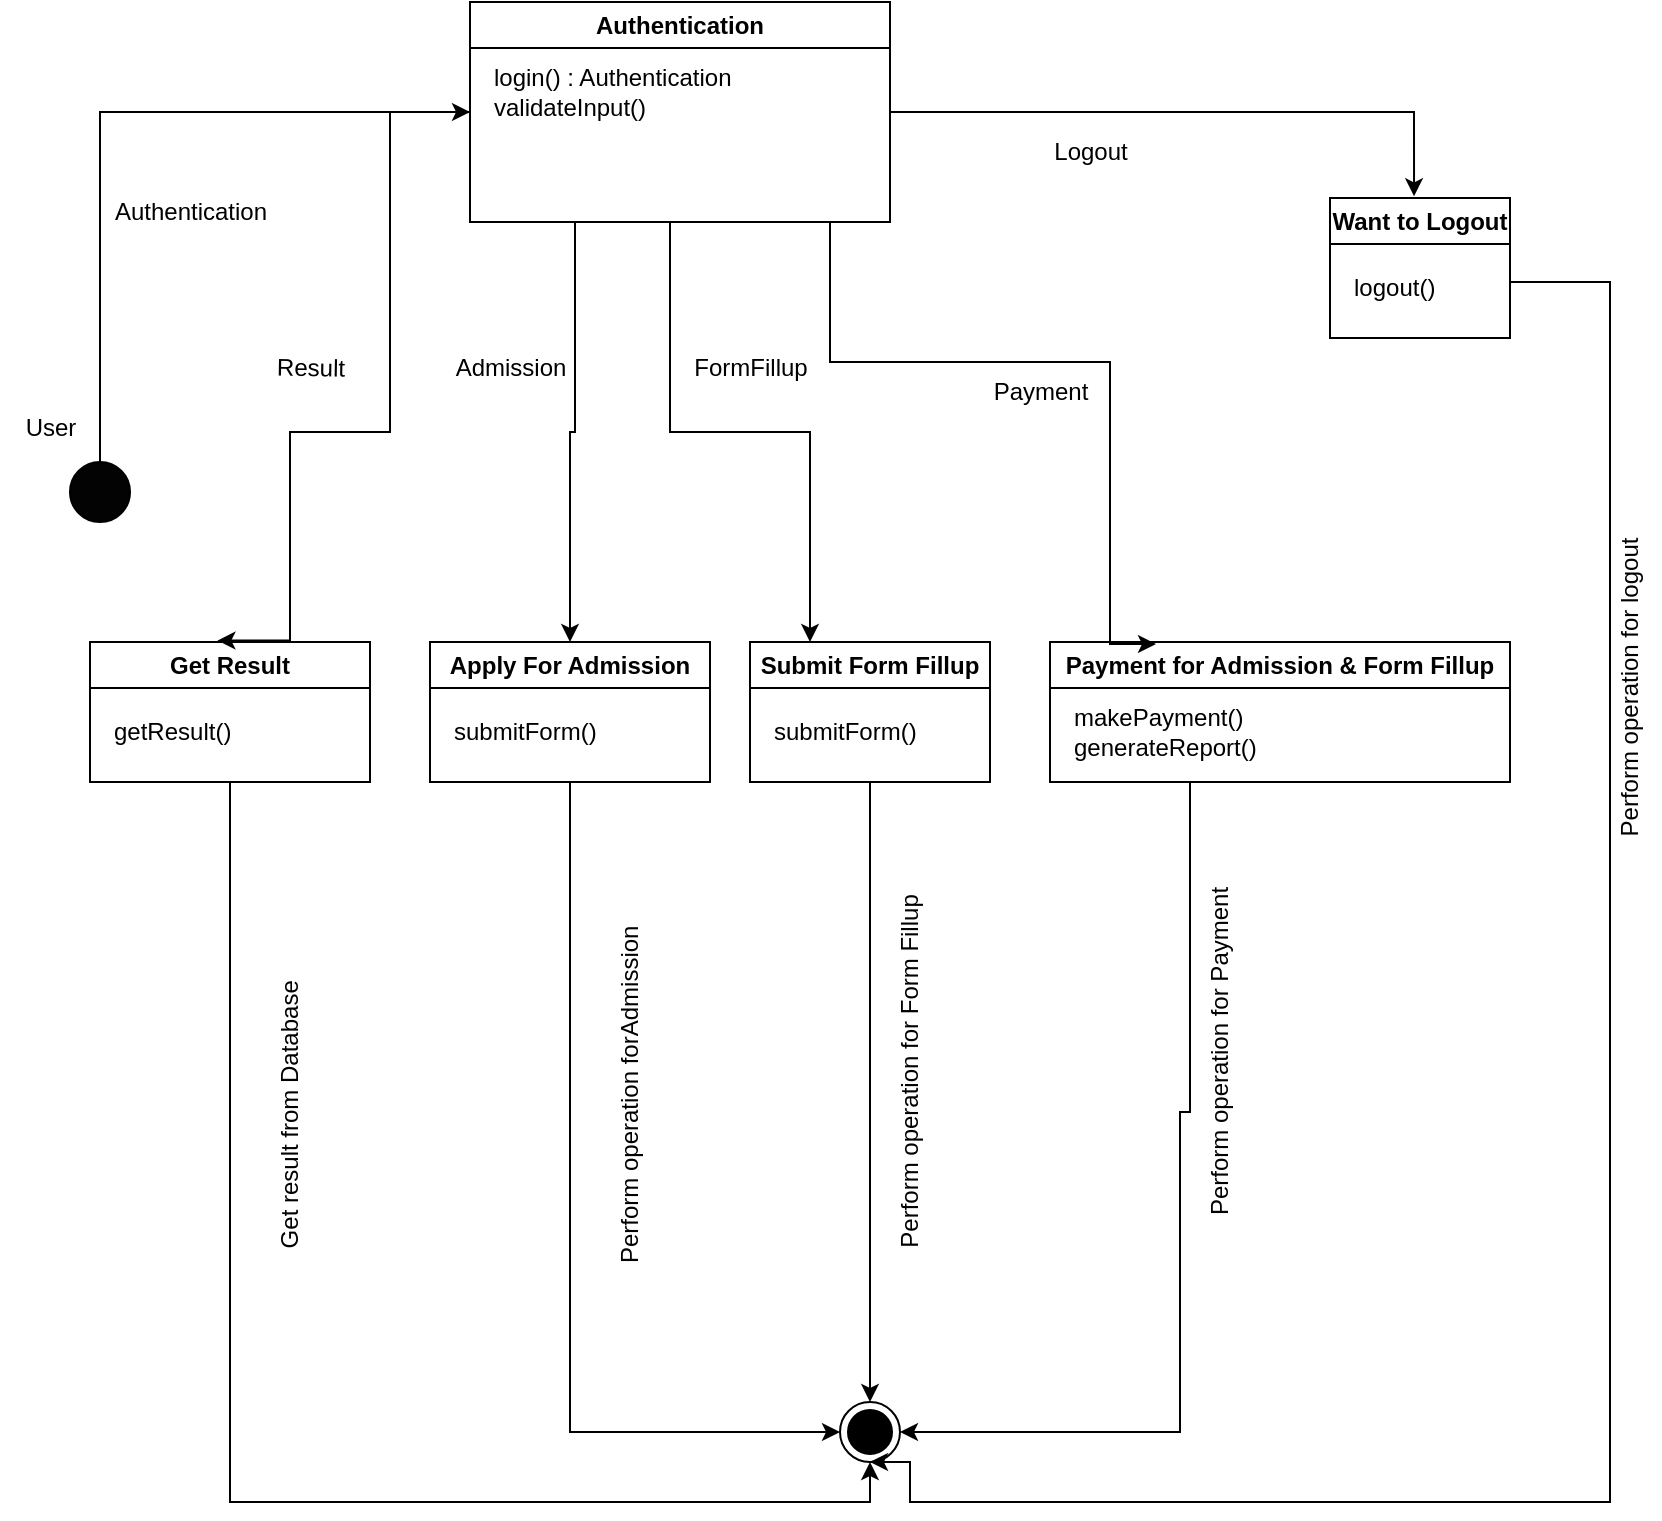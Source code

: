 <mxfile version="24.3.1" type="github" pages="3">
  <diagram name="Page-1" id="WfZBopaKg1FE4oJ8qaOc">
    <mxGraphModel dx="1972" dy="684" grid="1" gridSize="10" guides="1" tooltips="1" connect="1" arrows="1" fold="1" page="1" pageScale="1" pageWidth="850" pageHeight="1100" math="0" shadow="0">
      <root>
        <mxCell id="0" />
        <mxCell id="1" parent="0" />
        <mxCell id="ryvx49HEANuKhNEo4fZP-22" style="edgeStyle=orthogonalEdgeStyle;rounded=0;orthogonalLoop=1;jettySize=auto;html=1;exitX=0.25;exitY=1;exitDx=0;exitDy=0;" edge="1" parent="1" source="ryvx49HEANuKhNEo4fZP-1" target="ryvx49HEANuKhNEo4fZP-14">
          <mxGeometry relative="1" as="geometry" />
        </mxCell>
        <mxCell id="ryvx49HEANuKhNEo4fZP-25" style="edgeStyle=orthogonalEdgeStyle;rounded=0;orthogonalLoop=1;jettySize=auto;html=1;exitX=0.5;exitY=1;exitDx=0;exitDy=0;entryX=0.25;entryY=0;entryDx=0;entryDy=0;" edge="1" parent="1" source="ryvx49HEANuKhNEo4fZP-1" target="ryvx49HEANuKhNEo4fZP-17">
          <mxGeometry relative="1" as="geometry">
            <Array as="points">
              <mxPoint x="330" y="160" />
              <mxPoint x="330" y="265" />
              <mxPoint x="400" y="265" />
            </Array>
          </mxGeometry>
        </mxCell>
        <mxCell id="ryvx49HEANuKhNEo4fZP-1" value="Authentication" style="swimlane;whiteSpace=wrap;html=1;" vertex="1" parent="1">
          <mxGeometry x="230" y="50" width="210" height="110" as="geometry" />
        </mxCell>
        <mxCell id="ryvx49HEANuKhNEo4fZP-4" value="login() : Authentication&lt;div&gt;validateInput()&lt;/div&gt;" style="text;html=1;align=left;verticalAlign=middle;resizable=0;points=[];autosize=1;strokeColor=none;fillColor=none;" vertex="1" parent="ryvx49HEANuKhNEo4fZP-1">
          <mxGeometry x="10" y="25" width="140" height="40" as="geometry" />
        </mxCell>
        <mxCell id="ryvx49HEANuKhNEo4fZP-2" value="" style="ellipse;html=1;shape=endState;fillColor=#000000;strokeColor=#000000;" vertex="1" parent="1">
          <mxGeometry x="415" y="750" width="30" height="30" as="geometry" />
        </mxCell>
        <mxCell id="ryvx49HEANuKhNEo4fZP-8" style="edgeStyle=orthogonalEdgeStyle;rounded=0;orthogonalLoop=1;jettySize=auto;html=1;exitX=0.5;exitY=0;exitDx=0;exitDy=0;entryX=0;entryY=0.5;entryDx=0;entryDy=0;" edge="1" parent="1" source="ryvx49HEANuKhNEo4fZP-3" target="ryvx49HEANuKhNEo4fZP-1">
          <mxGeometry relative="1" as="geometry" />
        </mxCell>
        <mxCell id="ryvx49HEANuKhNEo4fZP-3" value="" style="ellipse;whiteSpace=wrap;html=1;aspect=fixed;fillColor=#030303;" vertex="1" parent="1">
          <mxGeometry x="30" y="280" width="30" height="30" as="geometry" />
        </mxCell>
        <mxCell id="ryvx49HEANuKhNEo4fZP-42" style="edgeStyle=orthogonalEdgeStyle;rounded=0;orthogonalLoop=1;jettySize=auto;html=1;exitX=0.5;exitY=1;exitDx=0;exitDy=0;entryX=0.5;entryY=1;entryDx=0;entryDy=0;" edge="1" parent="1" source="ryvx49HEANuKhNEo4fZP-9" target="ryvx49HEANuKhNEo4fZP-2">
          <mxGeometry relative="1" as="geometry" />
        </mxCell>
        <mxCell id="ryvx49HEANuKhNEo4fZP-9" value="Get Result" style="swimlane;whiteSpace=wrap;html=1;startSize=23;" vertex="1" parent="1">
          <mxGeometry x="40" y="370" width="140" height="70" as="geometry" />
        </mxCell>
        <mxCell id="ryvx49HEANuKhNEo4fZP-10" value="getResult()" style="text;html=1;align=left;verticalAlign=middle;resizable=0;points=[];autosize=1;strokeColor=none;fillColor=none;" vertex="1" parent="ryvx49HEANuKhNEo4fZP-9">
          <mxGeometry x="10" y="30" width="80" height="30" as="geometry" />
        </mxCell>
        <mxCell id="ryvx49HEANuKhNEo4fZP-12" style="edgeStyle=orthogonalEdgeStyle;rounded=0;orthogonalLoop=1;jettySize=auto;html=1;entryX=0.455;entryY=-0.01;entryDx=0;entryDy=0;entryPerimeter=0;" edge="1" parent="1" source="ryvx49HEANuKhNEo4fZP-1" target="ryvx49HEANuKhNEo4fZP-9">
          <mxGeometry relative="1" as="geometry">
            <Array as="points">
              <mxPoint x="190" y="265" />
              <mxPoint x="140" y="265" />
              <mxPoint x="140" y="369" />
            </Array>
          </mxGeometry>
        </mxCell>
        <mxCell id="ryvx49HEANuKhNEo4fZP-13" value="Result" style="text;html=1;align=center;verticalAlign=middle;resizable=0;points=[];autosize=1;strokeColor=none;fillColor=none;rotation=1;" vertex="1" parent="1">
          <mxGeometry x="120" y="218" width="60" height="30" as="geometry" />
        </mxCell>
        <mxCell id="ryvx49HEANuKhNEo4fZP-41" style="edgeStyle=orthogonalEdgeStyle;rounded=0;orthogonalLoop=1;jettySize=auto;html=1;exitX=0.5;exitY=1;exitDx=0;exitDy=0;entryX=0;entryY=0.5;entryDx=0;entryDy=0;" edge="1" parent="1" source="ryvx49HEANuKhNEo4fZP-14" target="ryvx49HEANuKhNEo4fZP-2">
          <mxGeometry relative="1" as="geometry" />
        </mxCell>
        <mxCell id="ryvx49HEANuKhNEo4fZP-14" value="Apply For Admission" style="swimlane;whiteSpace=wrap;html=1;startSize=23;" vertex="1" parent="1">
          <mxGeometry x="210" y="370" width="140" height="70" as="geometry" />
        </mxCell>
        <mxCell id="ryvx49HEANuKhNEo4fZP-15" value="submitForm()" style="text;html=1;align=left;verticalAlign=middle;resizable=0;points=[];autosize=1;strokeColor=none;fillColor=none;" vertex="1" parent="ryvx49HEANuKhNEo4fZP-14">
          <mxGeometry x="10" y="30" width="90" height="30" as="geometry" />
        </mxCell>
        <mxCell id="ryvx49HEANuKhNEo4fZP-40" style="edgeStyle=orthogonalEdgeStyle;rounded=0;orthogonalLoop=1;jettySize=auto;html=1;exitX=0.5;exitY=1;exitDx=0;exitDy=0;entryX=0.5;entryY=0;entryDx=0;entryDy=0;" edge="1" parent="1" source="ryvx49HEANuKhNEo4fZP-17" target="ryvx49HEANuKhNEo4fZP-2">
          <mxGeometry relative="1" as="geometry">
            <Array as="points">
              <mxPoint x="430" y="540" />
              <mxPoint x="430" y="540" />
            </Array>
          </mxGeometry>
        </mxCell>
        <mxCell id="ryvx49HEANuKhNEo4fZP-17" value="Submit Form Fillup" style="swimlane;whiteSpace=wrap;html=1;startSize=23;" vertex="1" parent="1">
          <mxGeometry x="370" y="370" width="120" height="70" as="geometry" />
        </mxCell>
        <mxCell id="ryvx49HEANuKhNEo4fZP-18" value="submitForm()" style="text;html=1;align=left;verticalAlign=middle;resizable=0;points=[];autosize=1;strokeColor=none;fillColor=none;" vertex="1" parent="ryvx49HEANuKhNEo4fZP-17">
          <mxGeometry x="10" y="30" width="90" height="30" as="geometry" />
        </mxCell>
        <mxCell id="ryvx49HEANuKhNEo4fZP-20" value="Payment for Admission &amp;amp; Form Fillup" style="swimlane;whiteSpace=wrap;html=1;startSize=23;" vertex="1" parent="1">
          <mxGeometry x="520" y="370" width="230" height="70" as="geometry" />
        </mxCell>
        <mxCell id="ryvx49HEANuKhNEo4fZP-21" value="makePayment()&lt;div&gt;generateReport()&lt;/div&gt;" style="text;html=1;align=left;verticalAlign=middle;resizable=0;points=[];autosize=1;strokeColor=none;fillColor=none;" vertex="1" parent="ryvx49HEANuKhNEo4fZP-20">
          <mxGeometry x="10" y="25" width="110" height="40" as="geometry" />
        </mxCell>
        <mxCell id="ryvx49HEANuKhNEo4fZP-23" value="Admission" style="text;html=1;align=center;verticalAlign=middle;resizable=0;points=[];autosize=1;strokeColor=none;fillColor=none;" vertex="1" parent="1">
          <mxGeometry x="210" y="218" width="80" height="30" as="geometry" />
        </mxCell>
        <mxCell id="ryvx49HEANuKhNEo4fZP-26" value="FormFillup" style="text;html=1;align=center;verticalAlign=middle;resizable=0;points=[];autosize=1;strokeColor=none;fillColor=none;" vertex="1" parent="1">
          <mxGeometry x="330" y="218" width="80" height="30" as="geometry" />
        </mxCell>
        <mxCell id="ryvx49HEANuKhNEo4fZP-27" style="edgeStyle=orthogonalEdgeStyle;rounded=0;orthogonalLoop=1;jettySize=auto;html=1;" edge="1" parent="1">
          <mxGeometry relative="1" as="geometry">
            <mxPoint x="410" y="160" as="sourcePoint" />
            <mxPoint x="573" y="371" as="targetPoint" />
            <Array as="points">
              <mxPoint x="410" y="170" />
              <mxPoint x="410" y="230" />
              <mxPoint x="550" y="230" />
              <mxPoint x="550" y="371" />
            </Array>
          </mxGeometry>
        </mxCell>
        <mxCell id="ryvx49HEANuKhNEo4fZP-29" value="Payment" style="text;html=1;align=center;verticalAlign=middle;resizable=0;points=[];autosize=1;strokeColor=none;fillColor=none;" vertex="1" parent="1">
          <mxGeometry x="480" y="230" width="70" height="30" as="geometry" />
        </mxCell>
        <mxCell id="ryvx49HEANuKhNEo4fZP-38" style="edgeStyle=orthogonalEdgeStyle;rounded=0;orthogonalLoop=1;jettySize=auto;html=1;exitX=1;exitY=0.5;exitDx=0;exitDy=0;entryX=0.5;entryY=1;entryDx=0;entryDy=0;" edge="1" parent="1" source="ryvx49HEANuKhNEo4fZP-34" target="ryvx49HEANuKhNEo4fZP-2">
          <mxGeometry relative="1" as="geometry">
            <Array as="points">
              <mxPoint x="750" y="190" />
              <mxPoint x="800" y="190" />
              <mxPoint x="800" y="800" />
              <mxPoint x="450" y="800" />
              <mxPoint x="450" y="780" />
            </Array>
          </mxGeometry>
        </mxCell>
        <mxCell id="ryvx49HEANuKhNEo4fZP-34" value="Want to Logout" style="swimlane;whiteSpace=wrap;html=1;startSize=23;" vertex="1" parent="1">
          <mxGeometry x="660" y="148" width="90" height="70" as="geometry" />
        </mxCell>
        <mxCell id="ryvx49HEANuKhNEo4fZP-35" value="&lt;div&gt;logout()&lt;/div&gt;" style="text;html=1;align=left;verticalAlign=middle;resizable=0;points=[];autosize=1;strokeColor=none;fillColor=none;" vertex="1" parent="ryvx49HEANuKhNEo4fZP-34">
          <mxGeometry x="10" y="30" width="60" height="30" as="geometry" />
        </mxCell>
        <mxCell id="ryvx49HEANuKhNEo4fZP-37" style="edgeStyle=orthogonalEdgeStyle;rounded=0;orthogonalLoop=1;jettySize=auto;html=1;exitX=1;exitY=0.5;exitDx=0;exitDy=0;entryX=0.467;entryY=-0.012;entryDx=0;entryDy=0;entryPerimeter=0;" edge="1" parent="1" source="ryvx49HEANuKhNEo4fZP-1" target="ryvx49HEANuKhNEo4fZP-34">
          <mxGeometry relative="1" as="geometry" />
        </mxCell>
        <mxCell id="ryvx49HEANuKhNEo4fZP-39" style="edgeStyle=orthogonalEdgeStyle;rounded=0;orthogonalLoop=1;jettySize=auto;html=1;entryX=1;entryY=0.5;entryDx=0;entryDy=0;" edge="1" parent="1" target="ryvx49HEANuKhNEo4fZP-2">
          <mxGeometry relative="1" as="geometry">
            <mxPoint x="590" y="440" as="sourcePoint" />
            <Array as="points">
              <mxPoint x="585" y="605" />
            </Array>
          </mxGeometry>
        </mxCell>
        <mxCell id="ryvx49HEANuKhNEo4fZP-43" value="Authentication" style="text;html=1;align=center;verticalAlign=middle;resizable=0;points=[];autosize=1;strokeColor=none;fillColor=none;" vertex="1" parent="1">
          <mxGeometry x="40" y="140" width="100" height="30" as="geometry" />
        </mxCell>
        <mxCell id="ryvx49HEANuKhNEo4fZP-44" value="Logout" style="text;html=1;align=center;verticalAlign=middle;resizable=0;points=[];autosize=1;strokeColor=none;fillColor=none;" vertex="1" parent="1">
          <mxGeometry x="510" y="110" width="60" height="30" as="geometry" />
        </mxCell>
        <mxCell id="ryvx49HEANuKhNEo4fZP-45" value="Perform operation for logout" style="text;html=1;align=center;verticalAlign=middle;resizable=0;points=[];autosize=1;strokeColor=none;fillColor=none;rotation=-90;" vertex="1" parent="1">
          <mxGeometry x="725" y="378" width="170" height="30" as="geometry" />
        </mxCell>
        <mxCell id="ryvx49HEANuKhNEo4fZP-46" value="Perform operation for Payment" style="text;html=1;align=center;verticalAlign=middle;resizable=0;points=[];autosize=1;strokeColor=none;fillColor=none;rotation=-90;" vertex="1" parent="1">
          <mxGeometry x="510" y="560" width="190" height="30" as="geometry" />
        </mxCell>
        <mxCell id="ryvx49HEANuKhNEo4fZP-47" value="Perform operation for Form Fillup" style="text;html=1;align=center;verticalAlign=middle;resizable=0;points=[];autosize=1;strokeColor=none;fillColor=none;rotation=-90;" vertex="1" parent="1">
          <mxGeometry x="350" y="570" width="200" height="30" as="geometry" />
        </mxCell>
        <mxCell id="ryvx49HEANuKhNEo4fZP-49" value="Perform operation forAdmission&amp;nbsp;" style="text;html=1;align=center;verticalAlign=middle;resizable=0;points=[];autosize=1;strokeColor=none;fillColor=none;rotation=-90;" vertex="1" parent="1">
          <mxGeometry x="210" y="580" width="200" height="30" as="geometry" />
        </mxCell>
        <mxCell id="ryvx49HEANuKhNEo4fZP-50" value="Get result from Database&amp;nbsp;" style="text;html=1;align=center;verticalAlign=middle;resizable=0;points=[];autosize=1;strokeColor=none;fillColor=none;rotation=-90;" vertex="1" parent="1">
          <mxGeometry x="60" y="590" width="160" height="30" as="geometry" />
        </mxCell>
        <mxCell id="ryvx49HEANuKhNEo4fZP-51" value="User" style="text;html=1;align=center;verticalAlign=middle;resizable=0;points=[];autosize=1;strokeColor=none;fillColor=none;" vertex="1" parent="1">
          <mxGeometry x="-5" y="248" width="50" height="30" as="geometry" />
        </mxCell>
      </root>
    </mxGraphModel>
  </diagram>
  <diagram id="GC0qX1uwbs_lvhYs1h-X" name="Page-2">
    <mxGraphModel dx="1804" dy="-519" grid="1" gridSize="10" guides="1" tooltips="1" connect="1" arrows="1" fold="1" page="1" pageScale="1" pageWidth="850" pageHeight="1100" math="0" shadow="0">
      <root>
        <mxCell id="0" />
        <mxCell id="1" parent="0" />
        <mxCell id="67Ncf5qqR8kj8VulY53q-1" value="" style="ellipse;html=1;shape=endState;fillColor=#000000;strokeColor=#000000;" vertex="1" parent="1">
          <mxGeometry x="750" y="1560" width="30" height="30" as="geometry" />
        </mxCell>
        <mxCell id="67Ncf5qqR8kj8VulY53q-2" style="rounded=0;orthogonalLoop=1;jettySize=auto;html=1;exitX=1;exitY=0;exitDx=0;exitDy=0;entryX=0;entryY=0.5;entryDx=0;entryDy=0;" edge="1" parent="1" source="67Ncf5qqR8kj8VulY53q-5" target="67Ncf5qqR8kj8VulY53q-7">
          <mxGeometry relative="1" as="geometry" />
        </mxCell>
        <mxCell id="67Ncf5qqR8kj8VulY53q-3" style="rounded=0;orthogonalLoop=1;jettySize=auto;html=1;exitX=1;exitY=0.5;exitDx=0;exitDy=0;entryX=0;entryY=0.5;entryDx=0;entryDy=0;" edge="1" parent="1" source="67Ncf5qqR8kj8VulY53q-5" target="67Ncf5qqR8kj8VulY53q-10">
          <mxGeometry relative="1" as="geometry" />
        </mxCell>
        <mxCell id="67Ncf5qqR8kj8VulY53q-4" style="rounded=0;orthogonalLoop=1;jettySize=auto;html=1;exitX=1;exitY=1;exitDx=0;exitDy=0;entryX=0;entryY=0.75;entryDx=0;entryDy=0;" edge="1" parent="1" source="67Ncf5qqR8kj8VulY53q-5" target="67Ncf5qqR8kj8VulY53q-13">
          <mxGeometry relative="1" as="geometry" />
        </mxCell>
        <mxCell id="67Ncf5qqR8kj8VulY53q-5" value="" style="ellipse;whiteSpace=wrap;html=1;aspect=fixed;fillColor=#030303;" vertex="1" parent="1">
          <mxGeometry x="-50" y="1490" width="30" height="30" as="geometry" />
        </mxCell>
        <mxCell id="67Ncf5qqR8kj8VulY53q-6" style="edgeStyle=orthogonalEdgeStyle;rounded=0;orthogonalLoop=1;jettySize=auto;html=1;exitX=1;exitY=0.5;exitDx=0;exitDy=0;entryX=0;entryY=0.5;entryDx=0;entryDy=0;" edge="1" parent="1" source="67Ncf5qqR8kj8VulY53q-7" target="67Ncf5qqR8kj8VulY53q-1">
          <mxGeometry relative="1" as="geometry" />
        </mxCell>
        <mxCell id="67Ncf5qqR8kj8VulY53q-7" value="Save Admission To Database" style="swimlane;whiteSpace=wrap;html=1;startSize=30;" vertex="1" parent="1">
          <mxGeometry x="140" y="1400" width="160" height="100" as="geometry" />
        </mxCell>
        <mxCell id="67Ncf5qqR8kj8VulY53q-8" value="&lt;div style=&quot;&quot;&gt;&lt;span style=&quot;background-color: initial;&quot;&gt;create()&lt;/span&gt;&lt;/div&gt;&lt;div&gt;&lt;span style=&quot;background-color: initial;&quot;&gt;validateInput()&lt;/span&gt;&lt;/div&gt;&lt;div&gt;&lt;br&gt;&lt;/div&gt;" style="text;html=1;align=left;verticalAlign=middle;resizable=0;points=[];autosize=1;strokeColor=none;fillColor=none;" vertex="1" parent="67Ncf5qqR8kj8VulY53q-7">
          <mxGeometry x="10" y="40" width="100" height="60" as="geometry" />
        </mxCell>
        <mxCell id="67Ncf5qqR8kj8VulY53q-9" style="edgeStyle=orthogonalEdgeStyle;rounded=0;orthogonalLoop=1;jettySize=auto;html=1;exitX=1;exitY=0.5;exitDx=0;exitDy=0;entryX=0;entryY=1;entryDx=0;entryDy=0;" edge="1" parent="1" source="67Ncf5qqR8kj8VulY53q-10" target="67Ncf5qqR8kj8VulY53q-1">
          <mxGeometry relative="1" as="geometry">
            <Array as="points">
              <mxPoint x="300" y="1620" />
              <mxPoint x="754" y="1620" />
            </Array>
          </mxGeometry>
        </mxCell>
        <mxCell id="67Ncf5qqR8kj8VulY53q-10" value="Get Admission From database" style="swimlane;whiteSpace=wrap;html=1;startSize=30;" vertex="1" parent="1">
          <mxGeometry x="140" y="1540" width="160" height="100" as="geometry" />
        </mxCell>
        <mxCell id="67Ncf5qqR8kj8VulY53q-11" value="&lt;div style=&quot;&quot;&gt;&lt;span style=&quot;background-color: initial;&quot;&gt;findOne()&lt;/span&gt;&lt;/div&gt;&lt;div style=&quot;&quot;&gt;&lt;span style=&quot;background-color: initial;&quot;&gt;findAll()&lt;/span&gt;&lt;/div&gt;" style="text;html=1;align=left;verticalAlign=middle;resizable=0;points=[];autosize=1;strokeColor=none;fillColor=none;" vertex="1" parent="67Ncf5qqR8kj8VulY53q-10">
          <mxGeometry x="10" y="43" width="70" height="40" as="geometry" />
        </mxCell>
        <mxCell id="67Ncf5qqR8kj8VulY53q-12" style="edgeStyle=orthogonalEdgeStyle;rounded=0;orthogonalLoop=1;jettySize=auto;html=1;exitX=1;exitY=0.5;exitDx=0;exitDy=0;entryX=0.5;entryY=1;entryDx=0;entryDy=0;" edge="1" parent="1" source="67Ncf5qqR8kj8VulY53q-13" target="67Ncf5qqR8kj8VulY53q-1">
          <mxGeometry relative="1" as="geometry" />
        </mxCell>
        <mxCell id="67Ncf5qqR8kj8VulY53q-13" value="Update Admission Status" style="swimlane;whiteSpace=wrap;html=1;startSize=30;" vertex="1" parent="1">
          <mxGeometry x="140" y="1690" width="160" height="100" as="geometry" />
        </mxCell>
        <mxCell id="67Ncf5qqR8kj8VulY53q-14" value="&lt;div style=&quot;&quot;&gt;&lt;span style=&quot;background-color: initial;&quot;&gt;update()&lt;/span&gt;&lt;br&gt;&lt;/div&gt;" style="text;html=1;align=left;verticalAlign=middle;resizable=0;points=[];autosize=1;strokeColor=none;fillColor=none;" vertex="1" parent="67Ncf5qqR8kj8VulY53q-13">
          <mxGeometry x="10" y="48" width="70" height="30" as="geometry" />
        </mxCell>
        <mxCell id="67Ncf5qqR8kj8VulY53q-15" value="save to database" style="text;html=1;align=center;verticalAlign=middle;resizable=0;points=[];autosize=1;strokeColor=none;fillColor=none;" vertex="1" parent="1">
          <mxGeometry x="385" y="1418" width="110" height="30" as="geometry" />
        </mxCell>
        <mxCell id="67Ncf5qqR8kj8VulY53q-16" value="get data from database" style="text;html=1;align=center;verticalAlign=middle;resizable=0;points=[];autosize=1;strokeColor=none;fillColor=none;" vertex="1" parent="1">
          <mxGeometry x="345" y="1588" width="150" height="30" as="geometry" />
        </mxCell>
        <mxCell id="67Ncf5qqR8kj8VulY53q-17" value="update data from database" style="text;html=1;align=center;verticalAlign=middle;resizable=0;points=[];autosize=1;strokeColor=none;fillColor=none;" vertex="1" parent="1">
          <mxGeometry x="350" y="1708" width="170" height="30" as="geometry" />
        </mxCell>
      </root>
    </mxGraphModel>
  </diagram>
  <diagram id="KK_DNNgMaUmEjGFYri3v" name="Page-3">
    <mxGraphModel dx="1804" dy="-519" grid="1" gridSize="10" guides="1" tooltips="1" connect="1" arrows="1" fold="1" page="1" pageScale="1" pageWidth="850" pageHeight="1100" math="0" shadow="0">
      <root>
        <mxCell id="0" />
        <mxCell id="1" parent="0" />
        <mxCell id="Fd19-csGAZ5gUdmTmwMc-1" value="" style="ellipse;html=1;shape=endState;fillColor=#000000;strokeColor=#000000;" vertex="1" parent="1">
          <mxGeometry x="730" y="2000" width="30" height="30" as="geometry" />
        </mxCell>
        <mxCell id="Fd19-csGAZ5gUdmTmwMc-2" style="rounded=0;orthogonalLoop=1;jettySize=auto;html=1;exitX=1;exitY=0;exitDx=0;exitDy=0;entryX=0;entryY=0.5;entryDx=0;entryDy=0;" edge="1" parent="1" source="Fd19-csGAZ5gUdmTmwMc-5" target="Fd19-csGAZ5gUdmTmwMc-7">
          <mxGeometry relative="1" as="geometry" />
        </mxCell>
        <mxCell id="Fd19-csGAZ5gUdmTmwMc-3" style="rounded=0;orthogonalLoop=1;jettySize=auto;html=1;exitX=1;exitY=0.5;exitDx=0;exitDy=0;entryX=0;entryY=0.5;entryDx=0;entryDy=0;" edge="1" parent="1" source="Fd19-csGAZ5gUdmTmwMc-5" target="Fd19-csGAZ5gUdmTmwMc-10">
          <mxGeometry relative="1" as="geometry" />
        </mxCell>
        <mxCell id="Fd19-csGAZ5gUdmTmwMc-4" style="rounded=0;orthogonalLoop=1;jettySize=auto;html=1;exitX=1;exitY=1;exitDx=0;exitDy=0;entryX=0;entryY=0.75;entryDx=0;entryDy=0;" edge="1" parent="1" source="Fd19-csGAZ5gUdmTmwMc-5" target="Fd19-csGAZ5gUdmTmwMc-13">
          <mxGeometry relative="1" as="geometry" />
        </mxCell>
        <mxCell id="Fd19-csGAZ5gUdmTmwMc-5" value="" style="ellipse;whiteSpace=wrap;html=1;aspect=fixed;fillColor=#030303;" vertex="1" parent="1">
          <mxGeometry x="-70" y="1930" width="30" height="30" as="geometry" />
        </mxCell>
        <mxCell id="Fd19-csGAZ5gUdmTmwMc-6" style="edgeStyle=orthogonalEdgeStyle;rounded=0;orthogonalLoop=1;jettySize=auto;html=1;exitX=1;exitY=0.5;exitDx=0;exitDy=0;entryX=0;entryY=0.5;entryDx=0;entryDy=0;" edge="1" parent="1" source="Fd19-csGAZ5gUdmTmwMc-7" target="Fd19-csGAZ5gUdmTmwMc-1">
          <mxGeometry relative="1" as="geometry" />
        </mxCell>
        <mxCell id="Fd19-csGAZ5gUdmTmwMc-7" value="Save FormFillUp To Database" style="swimlane;whiteSpace=wrap;html=1;startSize=30;" vertex="1" parent="1">
          <mxGeometry x="120" y="1840" width="160" height="100" as="geometry" />
        </mxCell>
        <mxCell id="Fd19-csGAZ5gUdmTmwMc-8" value="&lt;div style=&quot;&quot;&gt;&lt;span style=&quot;background-color: initial;&quot;&gt;create()&lt;/span&gt;&lt;/div&gt;&lt;div&gt;&lt;span style=&quot;background-color: initial;&quot;&gt;validateInput()&lt;/span&gt;&lt;/div&gt;&lt;div&gt;&lt;br&gt;&lt;/div&gt;" style="text;html=1;align=left;verticalAlign=middle;resizable=0;points=[];autosize=1;strokeColor=none;fillColor=none;" vertex="1" parent="Fd19-csGAZ5gUdmTmwMc-7">
          <mxGeometry x="10" y="40" width="100" height="60" as="geometry" />
        </mxCell>
        <mxCell id="Fd19-csGAZ5gUdmTmwMc-9" style="edgeStyle=orthogonalEdgeStyle;rounded=0;orthogonalLoop=1;jettySize=auto;html=1;exitX=1;exitY=0.5;exitDx=0;exitDy=0;entryX=0;entryY=1;entryDx=0;entryDy=0;" edge="1" parent="1" source="Fd19-csGAZ5gUdmTmwMc-10" target="Fd19-csGAZ5gUdmTmwMc-1">
          <mxGeometry relative="1" as="geometry">
            <Array as="points">
              <mxPoint x="280" y="2060" />
              <mxPoint x="734" y="2060" />
            </Array>
          </mxGeometry>
        </mxCell>
        <mxCell id="Fd19-csGAZ5gUdmTmwMc-10" value="Get FormFillUp From database" style="swimlane;whiteSpace=wrap;html=1;startSize=30;" vertex="1" parent="1">
          <mxGeometry x="120" y="1980" width="160" height="100" as="geometry" />
        </mxCell>
        <mxCell id="Fd19-csGAZ5gUdmTmwMc-11" value="&lt;div style=&quot;&quot;&gt;&lt;span style=&quot;background-color: initial;&quot;&gt;findOne()&lt;/span&gt;&lt;/div&gt;&lt;div style=&quot;&quot;&gt;&lt;span style=&quot;background-color: initial;&quot;&gt;findAll()&lt;/span&gt;&lt;/div&gt;" style="text;html=1;align=left;verticalAlign=middle;resizable=0;points=[];autosize=1;strokeColor=none;fillColor=none;" vertex="1" parent="Fd19-csGAZ5gUdmTmwMc-10">
          <mxGeometry x="10" y="43" width="70" height="40" as="geometry" />
        </mxCell>
        <mxCell id="Fd19-csGAZ5gUdmTmwMc-12" style="edgeStyle=orthogonalEdgeStyle;rounded=0;orthogonalLoop=1;jettySize=auto;html=1;exitX=1;exitY=0.5;exitDx=0;exitDy=0;entryX=0.5;entryY=1;entryDx=0;entryDy=0;" edge="1" parent="1" source="Fd19-csGAZ5gUdmTmwMc-13" target="Fd19-csGAZ5gUdmTmwMc-1">
          <mxGeometry relative="1" as="geometry" />
        </mxCell>
        <mxCell id="Fd19-csGAZ5gUdmTmwMc-13" value="Update FormFillUp Status" style="swimlane;whiteSpace=wrap;html=1;startSize=30;" vertex="1" parent="1">
          <mxGeometry x="120" y="2130" width="160" height="100" as="geometry" />
        </mxCell>
        <mxCell id="Fd19-csGAZ5gUdmTmwMc-14" value="&lt;div style=&quot;&quot;&gt;&lt;span style=&quot;background-color: initial;&quot;&gt;update()&lt;/span&gt;&lt;br&gt;&lt;/div&gt;" style="text;html=1;align=left;verticalAlign=middle;resizable=0;points=[];autosize=1;strokeColor=none;fillColor=none;" vertex="1" parent="Fd19-csGAZ5gUdmTmwMc-13">
          <mxGeometry x="10" y="48" width="70" height="30" as="geometry" />
        </mxCell>
        <mxCell id="Fd19-csGAZ5gUdmTmwMc-15" value="save to database" style="text;html=1;align=center;verticalAlign=middle;resizable=0;points=[];autosize=1;strokeColor=none;fillColor=none;" vertex="1" parent="1">
          <mxGeometry x="365" y="1858" width="110" height="30" as="geometry" />
        </mxCell>
        <mxCell id="Fd19-csGAZ5gUdmTmwMc-16" value="get data from database" style="text;html=1;align=center;verticalAlign=middle;resizable=0;points=[];autosize=1;strokeColor=none;fillColor=none;" vertex="1" parent="1">
          <mxGeometry x="325" y="2028" width="150" height="30" as="geometry" />
        </mxCell>
        <mxCell id="Fd19-csGAZ5gUdmTmwMc-17" value="update data from database" style="text;html=1;align=center;verticalAlign=middle;resizable=0;points=[];autosize=1;strokeColor=none;fillColor=none;" vertex="1" parent="1">
          <mxGeometry x="330" y="2148" width="170" height="30" as="geometry" />
        </mxCell>
      </root>
    </mxGraphModel>
  </diagram>
</mxfile>
